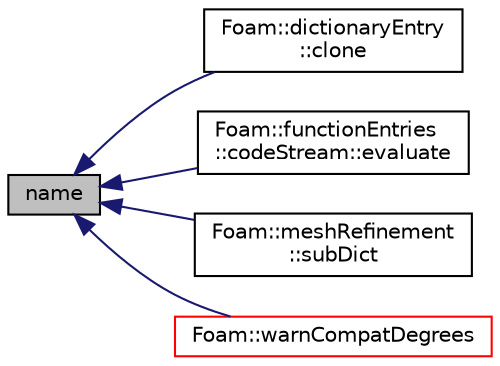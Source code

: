 digraph "name"
{
  bgcolor="transparent";
  edge [fontname="Helvetica",fontsize="10",labelfontname="Helvetica",labelfontsize="10"];
  node [fontname="Helvetica",fontsize="10",shape=record];
  rankdir="LR";
  Node1 [label="name",height=0.2,width=0.4,color="black", fillcolor="grey75", style="filled" fontcolor="black"];
  Node1 -> Node2 [dir="back",color="midnightblue",fontsize="10",style="solid",fontname="Helvetica"];
  Node2 [label="Foam::dictionaryEntry\l::clone",height=0.2,width=0.4,color="black",URL="$classFoam_1_1dictionaryEntry.html#a9f8f4471992c158218e960c951110ef5",tooltip="Construct on freestore as copy with reference to the. "];
  Node1 -> Node3 [dir="back",color="midnightblue",fontsize="10",style="solid",fontname="Helvetica"];
  Node3 [label="Foam::functionEntries\l::codeStream::evaluate",height=0.2,width=0.4,color="black",URL="$classFoam_1_1functionEntries_1_1codeStream.html#a7926880a3058cb5867a61fee5510272c",tooltip="Evaluate dynamically compiled code, returning result as string. "];
  Node1 -> Node4 [dir="back",color="midnightblue",fontsize="10",style="solid",fontname="Helvetica"];
  Node4 [label="Foam::meshRefinement\l::subDict",height=0.2,width=0.4,color="black",URL="$classFoam_1_1meshRefinement.html#ab34b9fcad9470957df710a0e0c114250",tooltip="Wrapper around dictionary::subDict which does not exit. "];
  Node1 -> Node5 [dir="back",color="midnightblue",fontsize="10",style="solid",fontname="Helvetica"];
  Node5 [label="Foam::warnCompatDegrees",height=0.2,width=0.4,color="red",URL="$namespaceFoam.html#a1ed89a44744cab98a81e15d2996d1397"];
}
